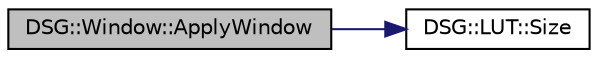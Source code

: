 digraph "DSG::Window::ApplyWindow"
{
  edge [fontname="Helvetica",fontsize="10",labelfontname="Helvetica",labelfontsize="10"];
  node [fontname="Helvetica",fontsize="10",shape=record];
  rankdir="LR";
  Node1 [label="DSG::Window::ApplyWindow",height=0.2,width=0.4,color="black", fillcolor="grey75", style="filled", fontcolor="black"];
  Node1 -> Node2 [color="midnightblue",fontsize="10",style="solid"];
  Node2 [label="DSG::LUT::Size",height=0.2,width=0.4,color="black", fillcolor="white", style="filled",URL="$class_d_s_g_1_1_l_u_t.html#a2d1a2112f9e960c7b70882a19d670ff9"];
}

